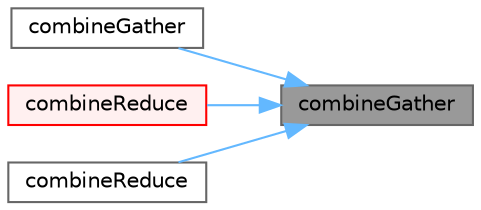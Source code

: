 digraph "combineGather"
{
 // LATEX_PDF_SIZE
  bgcolor="transparent";
  edge [fontname=Helvetica,fontsize=10,labelfontname=Helvetica,labelfontsize=10];
  node [fontname=Helvetica,fontsize=10,shape=box,height=0.2,width=0.4];
  rankdir="RL";
  Node1 [id="Node000001",label="combineGather",height=0.2,width=0.4,color="gray40", fillcolor="grey60", style="filled", fontcolor="black",tooltip=" "];
  Node1 -> Node2 [id="edge1_Node000001_Node000002",dir="back",color="steelblue1",style="solid",tooltip=" "];
  Node2 [id="Node000002",label="combineGather",height=0.2,width=0.4,color="grey40", fillcolor="white", style="filled",URL="$classFoam_1_1Pstream.html#a89e6e8fad688017fb63cc429101086da",tooltip=" "];
  Node1 -> Node3 [id="edge2_Node000001_Node000003",dir="back",color="steelblue1",style="solid",tooltip=" "];
  Node3 [id="Node000003",label="combineReduce",height=0.2,width=0.4,color="red", fillcolor="#FFF0F0", style="filled",URL="$classFoam_1_1Pstream.html#adba6ef65f50c7d6cf98b701dcfae5741",tooltip=" "];
  Node1 -> Node15 [id="edge3_Node000001_Node000015",dir="back",color="steelblue1",style="solid",tooltip=" "];
  Node15 [id="Node000015",label="combineReduce",height=0.2,width=0.4,color="grey40", fillcolor="white", style="filled",URL="$classFoam_1_1Pstream.html#af23d27762b61bf855345dcebc1e8f6ae",tooltip=" "];
}
